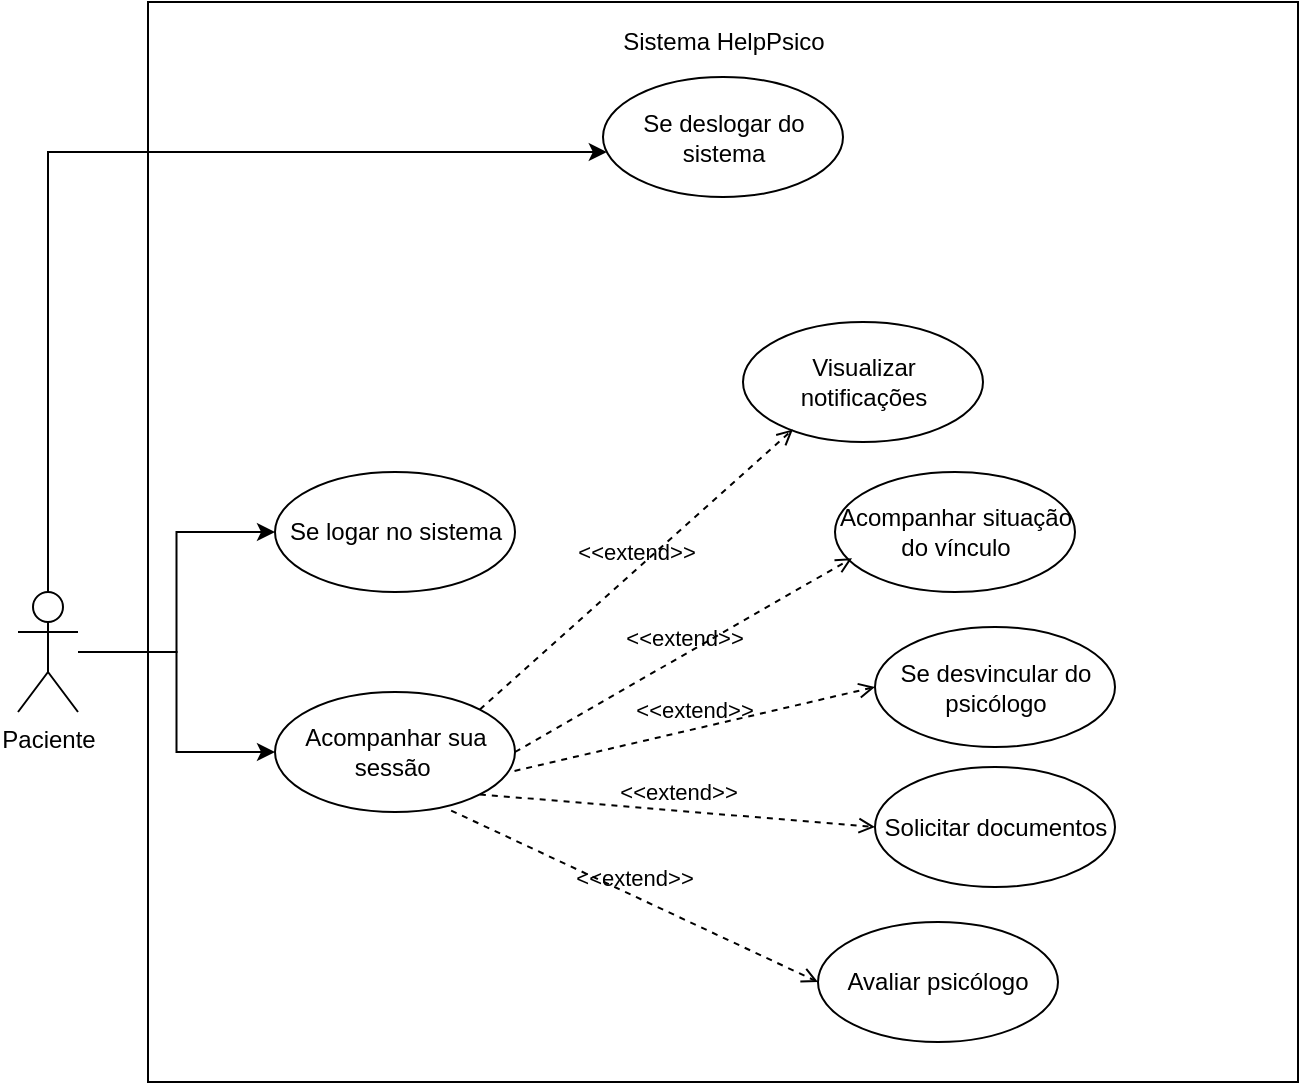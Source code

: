<mxfile version="26.2.15">
  <diagram name="Página-1" id="QBLSmcQLm4kzrNoQEjrX">
    <mxGraphModel dx="1665" dy="841" grid="1" gridSize="10" guides="1" tooltips="1" connect="1" arrows="1" fold="1" page="1" pageScale="1" pageWidth="827" pageHeight="1169" math="0" shadow="0">
      <root>
        <mxCell id="0" />
        <mxCell id="1" parent="0" />
        <mxCell id="ywdPWlTBc8RAjWMrtMLr-1" value="" style="rounded=0;whiteSpace=wrap;html=1;" parent="1" vertex="1">
          <mxGeometry x="165" y="1030" width="575" height="540" as="geometry" />
        </mxCell>
        <mxCell id="ywdPWlTBc8RAjWMrtMLr-2" style="edgeStyle=orthogonalEdgeStyle;rounded=0;orthogonalLoop=1;jettySize=auto;html=1;entryX=0;entryY=0.5;entryDx=0;entryDy=0;" parent="1" source="ywdPWlTBc8RAjWMrtMLr-5" target="ywdPWlTBc8RAjWMrtMLr-6" edge="1">
          <mxGeometry relative="1" as="geometry" />
        </mxCell>
        <mxCell id="ywdPWlTBc8RAjWMrtMLr-3" style="edgeStyle=orthogonalEdgeStyle;rounded=0;orthogonalLoop=1;jettySize=auto;html=1;entryX=0;entryY=0.5;entryDx=0;entryDy=0;" parent="1" source="ywdPWlTBc8RAjWMrtMLr-5" target="ywdPWlTBc8RAjWMrtMLr-8" edge="1">
          <mxGeometry relative="1" as="geometry" />
        </mxCell>
        <mxCell id="ywdPWlTBc8RAjWMrtMLr-4" style="edgeStyle=orthogonalEdgeStyle;rounded=0;orthogonalLoop=1;jettySize=auto;html=1;exitX=0.5;exitY=0;exitDx=0;exitDy=0;exitPerimeter=0;" parent="1" source="ywdPWlTBc8RAjWMrtMLr-5" target="ywdPWlTBc8RAjWMrtMLr-15" edge="1">
          <mxGeometry relative="1" as="geometry">
            <Array as="points">
              <mxPoint x="115" y="1105" />
            </Array>
          </mxGeometry>
        </mxCell>
        <mxCell id="ywdPWlTBc8RAjWMrtMLr-5" value="Paciente" style="shape=umlActor;verticalLabelPosition=bottom;verticalAlign=top;html=1;outlineConnect=0;" parent="1" vertex="1">
          <mxGeometry x="100" y="1325" width="30" height="60" as="geometry" />
        </mxCell>
        <mxCell id="ywdPWlTBc8RAjWMrtMLr-6" value="Se logar no sistema" style="ellipse;whiteSpace=wrap;html=1;" parent="1" vertex="1">
          <mxGeometry x="228.5" y="1265" width="120" height="60" as="geometry" />
        </mxCell>
        <mxCell id="ywdPWlTBc8RAjWMrtMLr-7" value="Sistema HelpPsico" style="text;html=1;align=center;verticalAlign=middle;whiteSpace=wrap;rounded=0;" parent="1" vertex="1">
          <mxGeometry x="395.5" y="1035" width="114" height="30" as="geometry" />
        </mxCell>
        <mxCell id="ywdPWlTBc8RAjWMrtMLr-8" value="Acompanhar sua sessão&amp;nbsp;" style="ellipse;whiteSpace=wrap;html=1;" parent="1" vertex="1">
          <mxGeometry x="228.5" y="1375" width="120" height="60" as="geometry" />
        </mxCell>
        <mxCell id="ywdPWlTBc8RAjWMrtMLr-9" value="Visualizar notificações" style="ellipse;whiteSpace=wrap;html=1;" parent="1" vertex="1">
          <mxGeometry x="462.5" y="1190" width="120" height="60" as="geometry" />
        </mxCell>
        <mxCell id="ywdPWlTBc8RAjWMrtMLr-10" value="Acompanhar situação do vínculo" style="ellipse;whiteSpace=wrap;html=1;" parent="1" vertex="1">
          <mxGeometry x="508.5" y="1265" width="120" height="60" as="geometry" />
        </mxCell>
        <mxCell id="ywdPWlTBc8RAjWMrtMLr-11" value="&amp;lt;&amp;lt;extend&amp;gt;&amp;gt;" style="html=1;verticalAlign=bottom;labelBackgroundColor=none;endArrow=open;endFill=0;dashed=1;rounded=0;exitX=1;exitY=0;exitDx=0;exitDy=0;entryX=0.208;entryY=0.895;entryDx=0;entryDy=0;entryPerimeter=0;" parent="1" source="ywdPWlTBc8RAjWMrtMLr-8" target="ywdPWlTBc8RAjWMrtMLr-9" edge="1">
          <mxGeometry width="160" relative="1" as="geometry">
            <mxPoint x="300" y="1385" as="sourcePoint" />
            <mxPoint x="460" y="1385" as="targetPoint" />
          </mxGeometry>
        </mxCell>
        <mxCell id="ywdPWlTBc8RAjWMrtMLr-12" value="&amp;lt;&amp;lt;extend&amp;gt;&amp;gt;" style="html=1;verticalAlign=bottom;labelBackgroundColor=none;endArrow=open;endFill=0;dashed=1;rounded=0;exitX=1;exitY=0.5;exitDx=0;exitDy=0;entryX=0.071;entryY=0.718;entryDx=0;entryDy=0;entryPerimeter=0;" parent="1" source="ywdPWlTBc8RAjWMrtMLr-8" target="ywdPWlTBc8RAjWMrtMLr-10" edge="1">
          <mxGeometry width="160" relative="1" as="geometry">
            <mxPoint x="370" y="1355" as="sourcePoint" />
            <mxPoint x="540" y="1305" as="targetPoint" />
          </mxGeometry>
        </mxCell>
        <mxCell id="ywdPWlTBc8RAjWMrtMLr-13" value="Se desvincular do psicólogo" style="ellipse;whiteSpace=wrap;html=1;" parent="1" vertex="1">
          <mxGeometry x="528.5" y="1342.5" width="120" height="60" as="geometry" />
        </mxCell>
        <mxCell id="ywdPWlTBc8RAjWMrtMLr-14" value="&amp;lt;&amp;lt;extend&amp;gt;&amp;gt;" style="html=1;verticalAlign=bottom;labelBackgroundColor=none;endArrow=open;endFill=0;dashed=1;rounded=0;exitX=0.998;exitY=0.658;exitDx=0;exitDy=0;entryX=0;entryY=0.5;entryDx=0;entryDy=0;exitPerimeter=0;" parent="1" source="ywdPWlTBc8RAjWMrtMLr-8" target="ywdPWlTBc8RAjWMrtMLr-13" edge="1">
          <mxGeometry width="160" relative="1" as="geometry">
            <mxPoint x="370" y="1415" as="sourcePoint" />
            <mxPoint x="512" y="1335" as="targetPoint" />
          </mxGeometry>
        </mxCell>
        <mxCell id="ywdPWlTBc8RAjWMrtMLr-15" value="Se deslogar do sistema" style="ellipse;whiteSpace=wrap;html=1;" parent="1" vertex="1">
          <mxGeometry x="392.5" y="1067.5" width="120" height="60" as="geometry" />
        </mxCell>
        <mxCell id="ywdPWlTBc8RAjWMrtMLr-16" value="Solicitar documentos" style="ellipse;whiteSpace=wrap;html=1;" parent="1" vertex="1">
          <mxGeometry x="528.5" y="1412.5" width="120" height="60" as="geometry" />
        </mxCell>
        <mxCell id="ywdPWlTBc8RAjWMrtMLr-17" value="&amp;lt;&amp;lt;extend&amp;gt;&amp;gt;" style="html=1;verticalAlign=bottom;labelBackgroundColor=none;endArrow=open;endFill=0;dashed=1;rounded=0;exitX=1;exitY=1;exitDx=0;exitDy=0;entryX=0;entryY=0.5;entryDx=0;entryDy=0;" parent="1" source="ywdPWlTBc8RAjWMrtMLr-8" target="ywdPWlTBc8RAjWMrtMLr-16" edge="1">
          <mxGeometry width="160" relative="1" as="geometry">
            <mxPoint x="364" y="1411" as="sourcePoint" />
            <mxPoint x="550" y="1365" as="targetPoint" />
          </mxGeometry>
        </mxCell>
        <mxCell id="ywdPWlTBc8RAjWMrtMLr-18" value="Avaliar psicólogo" style="ellipse;whiteSpace=wrap;html=1;" parent="1" vertex="1">
          <mxGeometry x="500" y="1490" width="120" height="60" as="geometry" />
        </mxCell>
        <mxCell id="ywdPWlTBc8RAjWMrtMLr-19" value="&amp;lt;&amp;lt;extend&amp;gt;&amp;gt;" style="html=1;verticalAlign=bottom;labelBackgroundColor=none;endArrow=open;endFill=0;dashed=1;rounded=0;exitX=0.734;exitY=0.988;exitDx=0;exitDy=0;entryX=0;entryY=0.5;entryDx=0;entryDy=0;exitPerimeter=0;" parent="1" source="ywdPWlTBc8RAjWMrtMLr-8" target="ywdPWlTBc8RAjWMrtMLr-18" edge="1">
          <mxGeometry width="160" relative="1" as="geometry">
            <mxPoint x="341" y="1436" as="sourcePoint" />
            <mxPoint x="539" y="1453" as="targetPoint" />
          </mxGeometry>
        </mxCell>
      </root>
    </mxGraphModel>
  </diagram>
</mxfile>
